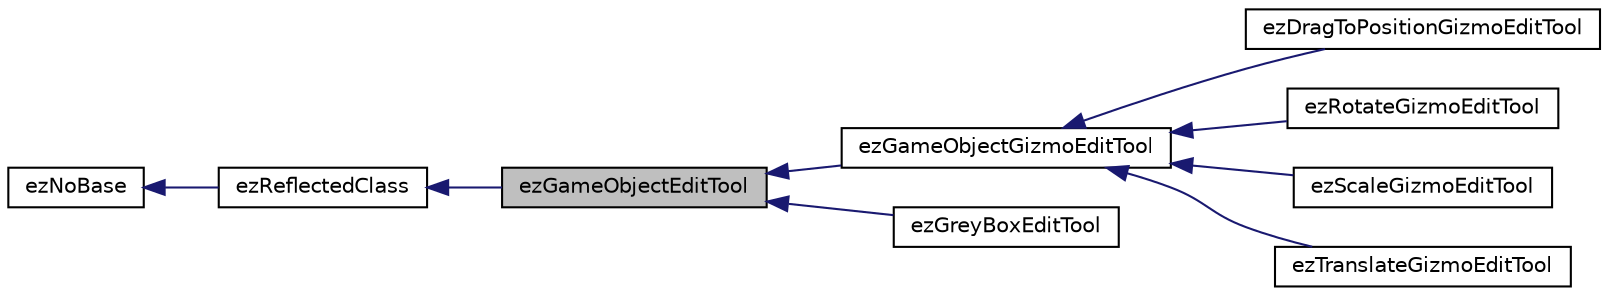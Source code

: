 digraph "ezGameObjectEditTool"
{
 // LATEX_PDF_SIZE
  edge [fontname="Helvetica",fontsize="10",labelfontname="Helvetica",labelfontsize="10"];
  node [fontname="Helvetica",fontsize="10",shape=record];
  rankdir="LR";
  Node1 [label="ezGameObjectEditTool",height=0.2,width=0.4,color="black", fillcolor="grey75", style="filled", fontcolor="black",tooltip=" "];
  Node2 -> Node1 [dir="back",color="midnightblue",fontsize="10",style="solid",fontname="Helvetica"];
  Node2 [label="ezReflectedClass",height=0.2,width=0.4,color="black", fillcolor="white", style="filled",URL="$db/d45/classez_reflected_class.htm",tooltip="All classes that should be dynamically reflectable, need to be derived from this base class."];
  Node3 -> Node2 [dir="back",color="midnightblue",fontsize="10",style="solid",fontname="Helvetica"];
  Node3 [label="ezNoBase",height=0.2,width=0.4,color="black", fillcolor="white", style="filled",URL="$d4/d02/classez_no_base.htm",tooltip="Dummy type to pass to templates and macros that expect a base type for a class that has no base."];
  Node1 -> Node4 [dir="back",color="midnightblue",fontsize="10",style="solid",fontname="Helvetica"];
  Node4 [label="ezGameObjectGizmoEditTool",height=0.2,width=0.4,color="black", fillcolor="white", style="filled",URL="$de/d89/classez_game_object_gizmo_edit_tool.htm",tooltip=" "];
  Node4 -> Node5 [dir="back",color="midnightblue",fontsize="10",style="solid",fontname="Helvetica"];
  Node5 [label="ezDragToPositionGizmoEditTool",height=0.2,width=0.4,color="black", fillcolor="white", style="filled",URL="$d9/d4c/classez_drag_to_position_gizmo_edit_tool.htm",tooltip=" "];
  Node4 -> Node6 [dir="back",color="midnightblue",fontsize="10",style="solid",fontname="Helvetica"];
  Node6 [label="ezRotateGizmoEditTool",height=0.2,width=0.4,color="black", fillcolor="white", style="filled",URL="$d7/df8/classez_rotate_gizmo_edit_tool.htm",tooltip=" "];
  Node4 -> Node7 [dir="back",color="midnightblue",fontsize="10",style="solid",fontname="Helvetica"];
  Node7 [label="ezScaleGizmoEditTool",height=0.2,width=0.4,color="black", fillcolor="white", style="filled",URL="$da/d5e/classez_scale_gizmo_edit_tool.htm",tooltip=" "];
  Node4 -> Node8 [dir="back",color="midnightblue",fontsize="10",style="solid",fontname="Helvetica"];
  Node8 [label="ezTranslateGizmoEditTool",height=0.2,width=0.4,color="black", fillcolor="white", style="filled",URL="$da/ddf/classez_translate_gizmo_edit_tool.htm",tooltip=" "];
  Node1 -> Node9 [dir="back",color="midnightblue",fontsize="10",style="solid",fontname="Helvetica"];
  Node9 [label="ezGreyBoxEditTool",height=0.2,width=0.4,color="black", fillcolor="white", style="filled",URL="$db/d84/classez_grey_box_edit_tool.htm",tooltip=" "];
}
